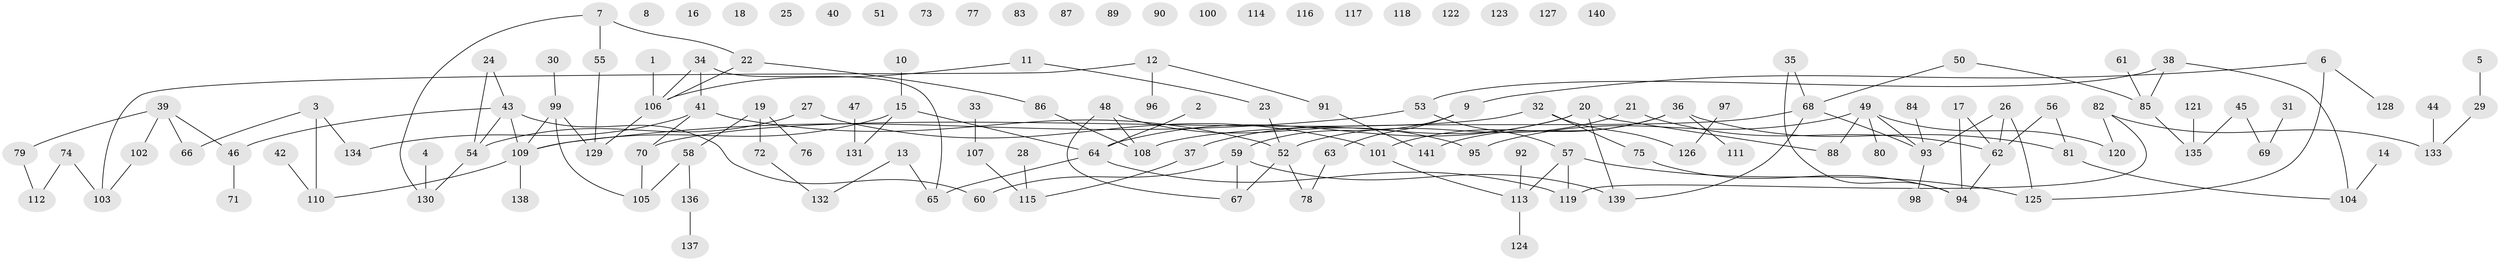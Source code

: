 // coarse degree distribution, {1: 0.19387755102040816, 3: 0.14285714285714285, 2: 0.22448979591836735, 4: 0.11224489795918367, 0: 0.21428571428571427, 5: 0.08163265306122448, 7: 0.01020408163265306, 6: 0.01020408163265306, 8: 0.01020408163265306}
// Generated by graph-tools (version 1.1) at 2025/23/03/03/25 07:23:29]
// undirected, 141 vertices, 149 edges
graph export_dot {
graph [start="1"]
  node [color=gray90,style=filled];
  1;
  2;
  3;
  4;
  5;
  6;
  7;
  8;
  9;
  10;
  11;
  12;
  13;
  14;
  15;
  16;
  17;
  18;
  19;
  20;
  21;
  22;
  23;
  24;
  25;
  26;
  27;
  28;
  29;
  30;
  31;
  32;
  33;
  34;
  35;
  36;
  37;
  38;
  39;
  40;
  41;
  42;
  43;
  44;
  45;
  46;
  47;
  48;
  49;
  50;
  51;
  52;
  53;
  54;
  55;
  56;
  57;
  58;
  59;
  60;
  61;
  62;
  63;
  64;
  65;
  66;
  67;
  68;
  69;
  70;
  71;
  72;
  73;
  74;
  75;
  76;
  77;
  78;
  79;
  80;
  81;
  82;
  83;
  84;
  85;
  86;
  87;
  88;
  89;
  90;
  91;
  92;
  93;
  94;
  95;
  96;
  97;
  98;
  99;
  100;
  101;
  102;
  103;
  104;
  105;
  106;
  107;
  108;
  109;
  110;
  111;
  112;
  113;
  114;
  115;
  116;
  117;
  118;
  119;
  120;
  121;
  122;
  123;
  124;
  125;
  126;
  127;
  128;
  129;
  130;
  131;
  132;
  133;
  134;
  135;
  136;
  137;
  138;
  139;
  140;
  141;
  1 -- 106;
  2 -- 64;
  3 -- 66;
  3 -- 110;
  3 -- 134;
  4 -- 130;
  5 -- 29;
  6 -- 9;
  6 -- 125;
  6 -- 128;
  7 -- 22;
  7 -- 55;
  7 -- 130;
  9 -- 59;
  9 -- 63;
  10 -- 15;
  11 -- 23;
  11 -- 106;
  12 -- 91;
  12 -- 96;
  12 -- 103;
  13 -- 65;
  13 -- 132;
  14 -- 104;
  15 -- 64;
  15 -- 109;
  15 -- 131;
  17 -- 62;
  17 -- 94;
  19 -- 58;
  19 -- 72;
  19 -- 76;
  20 -- 37;
  20 -- 64;
  20 -- 88;
  20 -- 139;
  21 -- 52;
  21 -- 62;
  22 -- 86;
  22 -- 106;
  23 -- 52;
  24 -- 43;
  24 -- 54;
  26 -- 62;
  26 -- 93;
  26 -- 125;
  27 -- 54;
  27 -- 101;
  28 -- 115;
  29 -- 133;
  30 -- 99;
  31 -- 69;
  32 -- 70;
  32 -- 75;
  32 -- 126;
  33 -- 107;
  34 -- 41;
  34 -- 65;
  34 -- 106;
  35 -- 68;
  35 -- 94;
  36 -- 81;
  36 -- 101;
  36 -- 111;
  36 -- 141;
  37 -- 115;
  38 -- 53;
  38 -- 85;
  38 -- 104;
  39 -- 46;
  39 -- 66;
  39 -- 79;
  39 -- 102;
  41 -- 52;
  41 -- 70;
  41 -- 134;
  42 -- 110;
  43 -- 46;
  43 -- 54;
  43 -- 60;
  43 -- 109;
  44 -- 133;
  45 -- 69;
  45 -- 135;
  46 -- 71;
  47 -- 131;
  48 -- 67;
  48 -- 95;
  48 -- 108;
  49 -- 80;
  49 -- 88;
  49 -- 93;
  49 -- 95;
  49 -- 120;
  50 -- 68;
  50 -- 85;
  52 -- 67;
  52 -- 78;
  53 -- 57;
  53 -- 109;
  54 -- 130;
  55 -- 129;
  56 -- 62;
  56 -- 81;
  57 -- 113;
  57 -- 119;
  57 -- 125;
  58 -- 105;
  58 -- 136;
  59 -- 60;
  59 -- 67;
  59 -- 139;
  61 -- 85;
  62 -- 94;
  63 -- 78;
  64 -- 65;
  64 -- 119;
  68 -- 93;
  68 -- 108;
  68 -- 139;
  70 -- 105;
  72 -- 132;
  74 -- 103;
  74 -- 112;
  75 -- 94;
  79 -- 112;
  81 -- 104;
  82 -- 119;
  82 -- 120;
  82 -- 133;
  84 -- 93;
  85 -- 135;
  86 -- 108;
  91 -- 141;
  92 -- 113;
  93 -- 98;
  97 -- 126;
  99 -- 105;
  99 -- 109;
  99 -- 129;
  101 -- 113;
  102 -- 103;
  106 -- 129;
  107 -- 115;
  109 -- 110;
  109 -- 138;
  113 -- 124;
  121 -- 135;
  136 -- 137;
}
